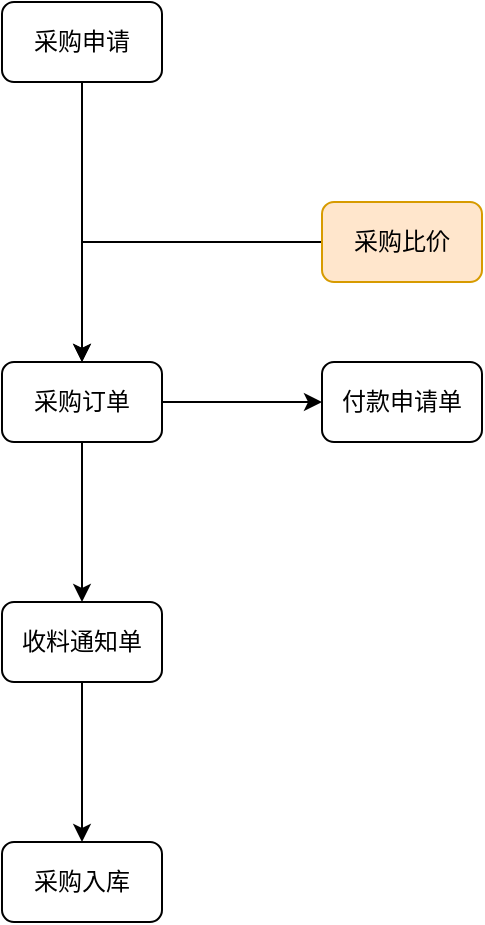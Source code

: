 <mxfile version="10.8.8" type="github"><diagram id="6a731a19-8d31-9384-78a2-239565b7b9f0" name="Page-1"><mxGraphModel dx="840" dy="436" grid="1" gridSize="10" guides="1" tooltips="1" connect="1" arrows="1" fold="1" page="1" pageScale="1" pageWidth="1169" pageHeight="827" background="#ffffff" math="0" shadow="0"><root><mxCell id="0"/><mxCell id="1" parent="0"/><mxCell id="HemxtO08CE9flhUHNrtJ-64" value="" style="edgeStyle=orthogonalEdgeStyle;rounded=0;orthogonalLoop=1;jettySize=auto;html=1;entryX=0.5;entryY=0;entryDx=0;entryDy=0;" parent="1" source="HemxtO08CE9flhUHNrtJ-57" target="HemxtO08CE9flhUHNrtJ-65" edge="1"><mxGeometry relative="1" as="geometry"/></mxCell><mxCell id="HemxtO08CE9flhUHNrtJ-57" value="采购申请" style="rounded=1;whiteSpace=wrap;html=1;" parent="1" vertex="1"><mxGeometry x="380" y="100" width="80" height="40" as="geometry"/></mxCell><mxCell id="HemxtO08CE9flhUHNrtJ-66" value="" style="edgeStyle=orthogonalEdgeStyle;rounded=0;orthogonalLoop=1;jettySize=auto;html=1;entryX=0.5;entryY=0;entryDx=0;entryDy=0;" parent="1" source="HemxtO08CE9flhUHNrtJ-63" target="HemxtO08CE9flhUHNrtJ-65" edge="1"><mxGeometry relative="1" as="geometry"><mxPoint x="480" y="270" as="targetPoint"/></mxGeometry></mxCell><mxCell id="HemxtO08CE9flhUHNrtJ-63" value="采购比价" style="rounded=1;whiteSpace=wrap;html=1;fillColor=#ffe6cc;strokeColor=#d79b00;" parent="1" vertex="1"><mxGeometry x="540" y="200" width="80" height="40" as="geometry"/></mxCell><mxCell id="HemxtO08CE9flhUHNrtJ-70" value="" style="edgeStyle=orthogonalEdgeStyle;rounded=0;orthogonalLoop=1;jettySize=auto;html=1;" parent="1" source="HemxtO08CE9flhUHNrtJ-65" target="HemxtO08CE9flhUHNrtJ-69" edge="1"><mxGeometry relative="1" as="geometry"/></mxCell><mxCell id="HemxtO08CE9flhUHNrtJ-72" value="" style="edgeStyle=orthogonalEdgeStyle;rounded=0;orthogonalLoop=1;jettySize=auto;html=1;" parent="1" source="HemxtO08CE9flhUHNrtJ-65" target="HemxtO08CE9flhUHNrtJ-71" edge="1"><mxGeometry relative="1" as="geometry"/></mxCell><mxCell id="HemxtO08CE9flhUHNrtJ-65" value="采购订单" style="rounded=1;whiteSpace=wrap;html=1;" parent="1" vertex="1"><mxGeometry x="380" y="280" width="80" height="40" as="geometry"/></mxCell><mxCell id="HemxtO08CE9flhUHNrtJ-71" value="付款申请单" style="rounded=1;whiteSpace=wrap;html=1;" parent="1" vertex="1"><mxGeometry x="540" y="280" width="80" height="40" as="geometry"/></mxCell><mxCell id="6QI5LM51lhPV9-LKS65B-2" value="" style="edgeStyle=orthogonalEdgeStyle;rounded=0;orthogonalLoop=1;jettySize=auto;html=1;" edge="1" parent="1" source="HemxtO08CE9flhUHNrtJ-69" target="6QI5LM51lhPV9-LKS65B-1"><mxGeometry relative="1" as="geometry"/></mxCell><mxCell id="HemxtO08CE9flhUHNrtJ-69" value="收料通知单" style="rounded=1;whiteSpace=wrap;html=1;" parent="1" vertex="1"><mxGeometry x="380" y="400" width="80" height="40" as="geometry"/></mxCell><mxCell id="6QI5LM51lhPV9-LKS65B-1" value="采购入库&lt;br&gt;" style="rounded=1;whiteSpace=wrap;html=1;" vertex="1" parent="1"><mxGeometry x="380" y="520" width="80" height="40" as="geometry"/></mxCell></root></mxGraphModel></diagram></mxfile>